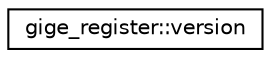 digraph "Graphical Class Hierarchy"
{
 // INTERACTIVE_SVG=YES
  edge [fontname="Helvetica",fontsize="10",labelfontname="Helvetica",labelfontsize="10"];
  node [fontname="Helvetica",fontsize="10",shape=record];
  rankdir="LR";
  Node0 [label="gige_register::version",height=0.2,width=0.4,color="black", fillcolor="white", style="filled",URL="$structgige__register_1_1version.html"];
}

